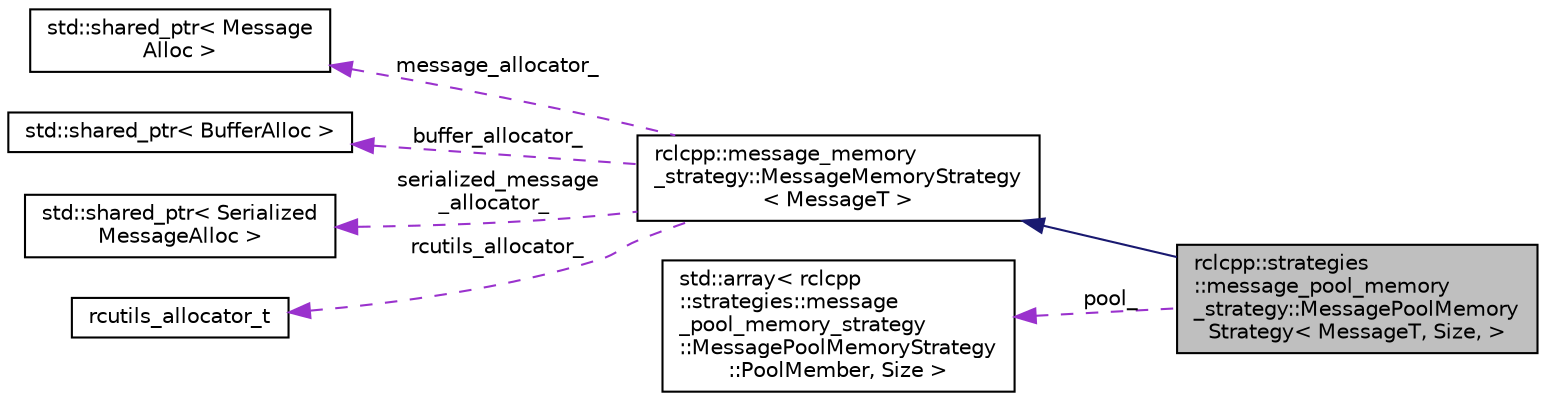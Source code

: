 digraph "rclcpp::strategies::message_pool_memory_strategy::MessagePoolMemoryStrategy&lt; MessageT, Size, &gt;"
{
  edge [fontname="Helvetica",fontsize="10",labelfontname="Helvetica",labelfontsize="10"];
  node [fontname="Helvetica",fontsize="10",shape=record];
  rankdir="LR";
  Node2 [label="rclcpp::strategies\l::message_pool_memory\l_strategy::MessagePoolMemory\lStrategy\< MessageT, Size, \>",height=0.2,width=0.4,color="black", fillcolor="grey75", style="filled", fontcolor="black"];
  Node3 -> Node2 [dir="back",color="midnightblue",fontsize="10",style="solid",fontname="Helvetica"];
  Node3 [label="rclcpp::message_memory\l_strategy::MessageMemoryStrategy\l\< MessageT \>",height=0.2,width=0.4,color="black", fillcolor="white", style="filled",URL="$classrclcpp_1_1message__memory__strategy_1_1MessageMemoryStrategy.html"];
  Node4 -> Node3 [dir="back",color="darkorchid3",fontsize="10",style="dashed",label=" message_allocator_" ,fontname="Helvetica"];
  Node4 [label="std::shared_ptr\< Message\lAlloc \>",height=0.2,width=0.4,color="black", fillcolor="white", style="filled",URL="/home/developer/workspaces/docs_crystal/doxygen_tag_files/cppreference-doxygen-web.tag.xml$cpp/memory/shared_ptr.html"];
  Node5 -> Node3 [dir="back",color="darkorchid3",fontsize="10",style="dashed",label=" buffer_allocator_" ,fontname="Helvetica"];
  Node5 [label="std::shared_ptr\< BufferAlloc \>",height=0.2,width=0.4,color="black", fillcolor="white", style="filled",URL="/home/developer/workspaces/docs_crystal/doxygen_tag_files/cppreference-doxygen-web.tag.xml$cpp/memory/shared_ptr.html"];
  Node6 -> Node3 [dir="back",color="darkorchid3",fontsize="10",style="dashed",label=" serialized_message\l_allocator_" ,fontname="Helvetica"];
  Node6 [label="std::shared_ptr\< Serialized\lMessageAlloc \>",height=0.2,width=0.4,color="black", fillcolor="white", style="filled",URL="/home/developer/workspaces/docs_crystal/doxygen_tag_files/cppreference-doxygen-web.tag.xml$cpp/memory/shared_ptr.html"];
  Node7 -> Node3 [dir="back",color="darkorchid3",fontsize="10",style="dashed",label=" rcutils_allocator_" ,fontname="Helvetica"];
  Node7 [label="rcutils_allocator_t",height=0.2,width=0.4,color="black", fillcolor="white", style="filled",URL="/home/developer/workspaces/docs_crystal/doxygen_tag_files/rcutils.tag$structrcutils__allocator__t.html"];
  Node8 -> Node2 [dir="back",color="darkorchid3",fontsize="10",style="dashed",label=" pool_" ,fontname="Helvetica"];
  Node8 [label="std::array\< rclcpp\l::strategies::message\l_pool_memory_strategy\l::MessagePoolMemoryStrategy\l::PoolMember, Size \>",height=0.2,width=0.4,color="black", fillcolor="white", style="filled",URL="/home/developer/workspaces/docs_crystal/doxygen_tag_files/cppreference-doxygen-web.tag.xml$cpp/container/array.html"];
}
